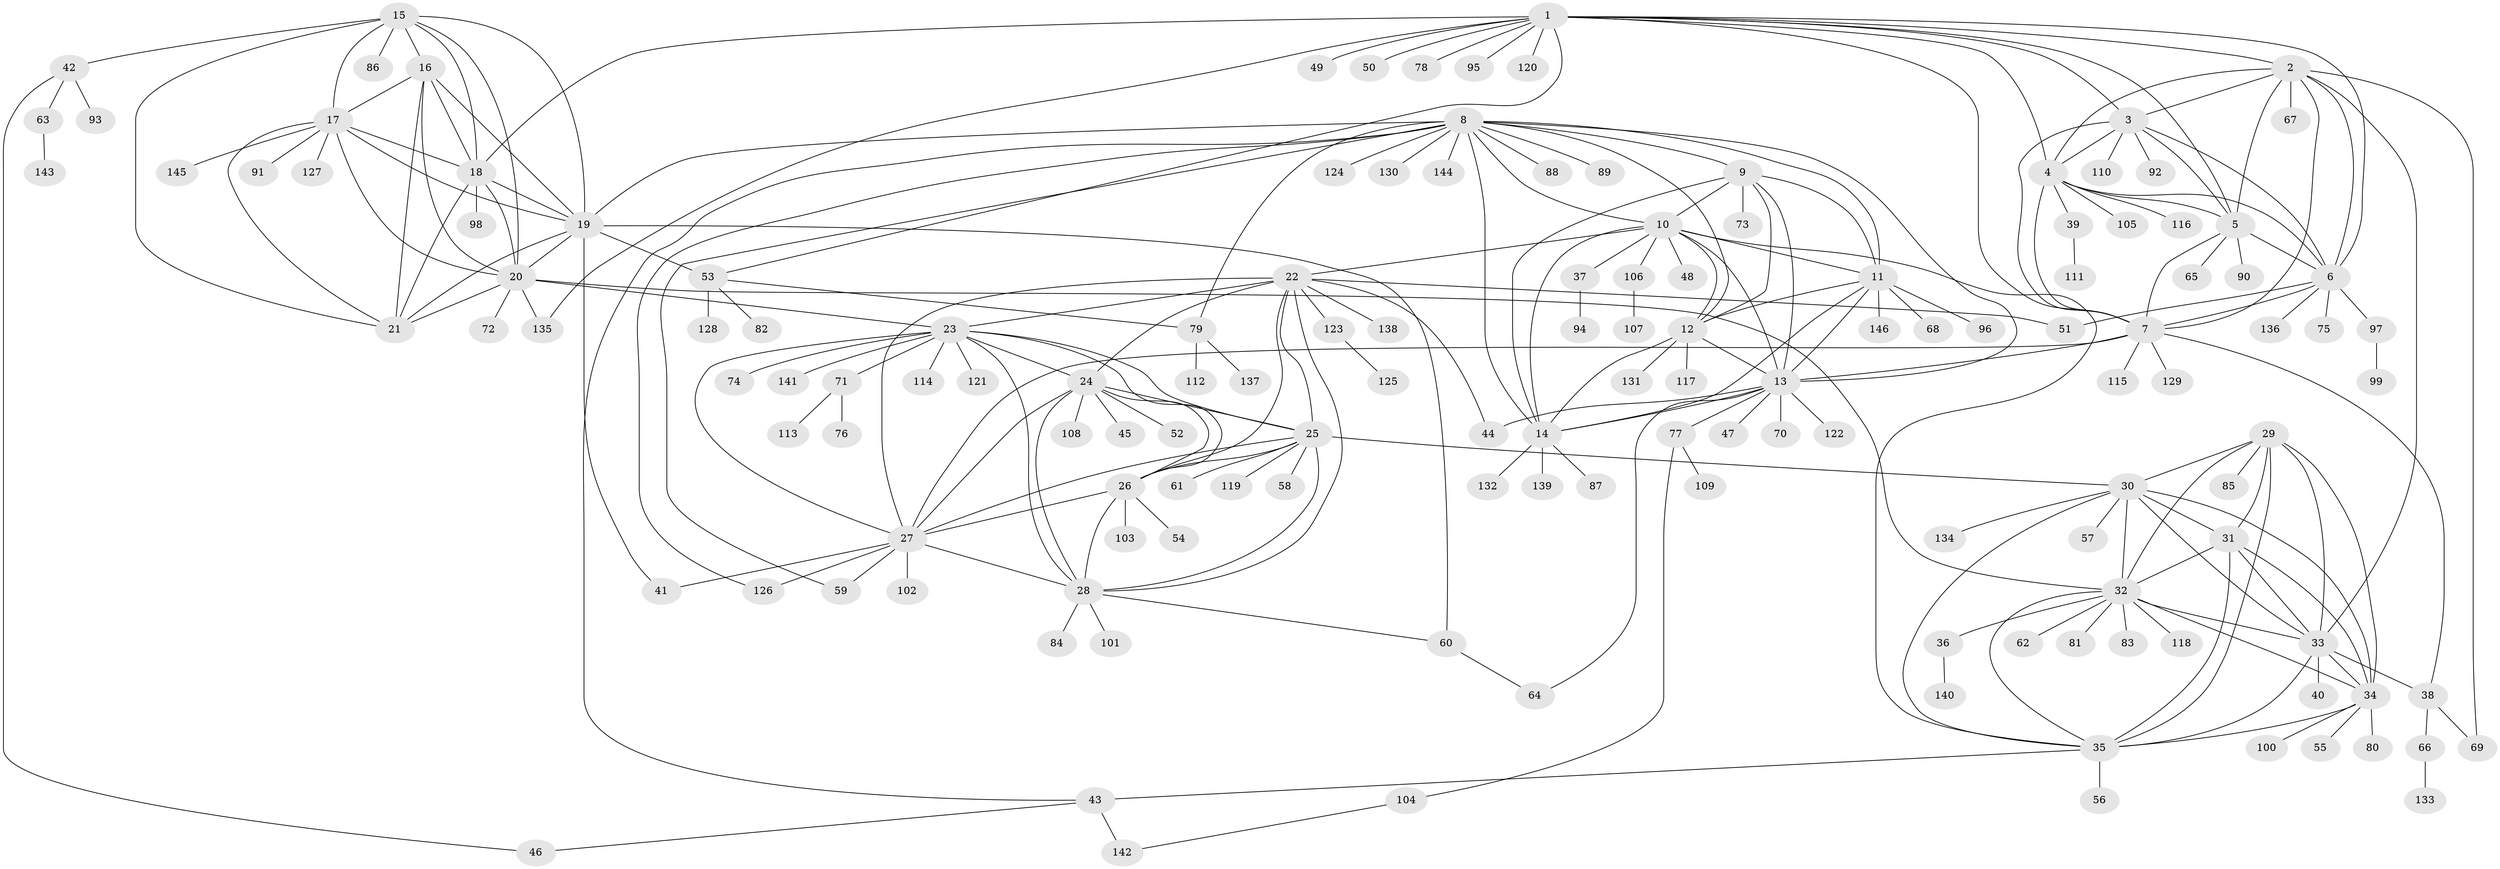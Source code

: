 // Generated by graph-tools (version 1.1) at 2025/54/03/09/25 04:54:55]
// undirected, 146 vertices, 241 edges
graph export_dot {
graph [start="1"]
  node [color=gray90,style=filled];
  1;
  2;
  3;
  4;
  5;
  6;
  7;
  8;
  9;
  10;
  11;
  12;
  13;
  14;
  15;
  16;
  17;
  18;
  19;
  20;
  21;
  22;
  23;
  24;
  25;
  26;
  27;
  28;
  29;
  30;
  31;
  32;
  33;
  34;
  35;
  36;
  37;
  38;
  39;
  40;
  41;
  42;
  43;
  44;
  45;
  46;
  47;
  48;
  49;
  50;
  51;
  52;
  53;
  54;
  55;
  56;
  57;
  58;
  59;
  60;
  61;
  62;
  63;
  64;
  65;
  66;
  67;
  68;
  69;
  70;
  71;
  72;
  73;
  74;
  75;
  76;
  77;
  78;
  79;
  80;
  81;
  82;
  83;
  84;
  85;
  86;
  87;
  88;
  89;
  90;
  91;
  92;
  93;
  94;
  95;
  96;
  97;
  98;
  99;
  100;
  101;
  102;
  103;
  104;
  105;
  106;
  107;
  108;
  109;
  110;
  111;
  112;
  113;
  114;
  115;
  116;
  117;
  118;
  119;
  120;
  121;
  122;
  123;
  124;
  125;
  126;
  127;
  128;
  129;
  130;
  131;
  132;
  133;
  134;
  135;
  136;
  137;
  138;
  139;
  140;
  141;
  142;
  143;
  144;
  145;
  146;
  1 -- 2;
  1 -- 3;
  1 -- 4;
  1 -- 5;
  1 -- 6;
  1 -- 7;
  1 -- 18;
  1 -- 49;
  1 -- 50;
  1 -- 53;
  1 -- 78;
  1 -- 95;
  1 -- 120;
  1 -- 135;
  2 -- 3;
  2 -- 4;
  2 -- 5;
  2 -- 6;
  2 -- 7;
  2 -- 33;
  2 -- 67;
  2 -- 69;
  3 -- 4;
  3 -- 5;
  3 -- 6;
  3 -- 7;
  3 -- 92;
  3 -- 110;
  4 -- 5;
  4 -- 6;
  4 -- 7;
  4 -- 39;
  4 -- 105;
  4 -- 116;
  5 -- 6;
  5 -- 7;
  5 -- 65;
  5 -- 90;
  6 -- 7;
  6 -- 51;
  6 -- 75;
  6 -- 97;
  6 -- 136;
  7 -- 13;
  7 -- 27;
  7 -- 38;
  7 -- 115;
  7 -- 129;
  8 -- 9;
  8 -- 10;
  8 -- 11;
  8 -- 12;
  8 -- 13;
  8 -- 14;
  8 -- 19;
  8 -- 43;
  8 -- 59;
  8 -- 79;
  8 -- 88;
  8 -- 89;
  8 -- 124;
  8 -- 126;
  8 -- 130;
  8 -- 144;
  9 -- 10;
  9 -- 11;
  9 -- 12;
  9 -- 13;
  9 -- 14;
  9 -- 73;
  10 -- 11;
  10 -- 12;
  10 -- 13;
  10 -- 14;
  10 -- 22;
  10 -- 35;
  10 -- 37;
  10 -- 48;
  10 -- 106;
  11 -- 12;
  11 -- 13;
  11 -- 14;
  11 -- 68;
  11 -- 96;
  11 -- 146;
  12 -- 13;
  12 -- 14;
  12 -- 117;
  12 -- 131;
  13 -- 14;
  13 -- 44;
  13 -- 47;
  13 -- 64;
  13 -- 70;
  13 -- 77;
  13 -- 122;
  14 -- 87;
  14 -- 132;
  14 -- 139;
  15 -- 16;
  15 -- 17;
  15 -- 18;
  15 -- 19;
  15 -- 20;
  15 -- 21;
  15 -- 42;
  15 -- 86;
  16 -- 17;
  16 -- 18;
  16 -- 19;
  16 -- 20;
  16 -- 21;
  17 -- 18;
  17 -- 19;
  17 -- 20;
  17 -- 21;
  17 -- 91;
  17 -- 127;
  17 -- 145;
  18 -- 19;
  18 -- 20;
  18 -- 21;
  18 -- 98;
  19 -- 20;
  19 -- 21;
  19 -- 41;
  19 -- 53;
  19 -- 60;
  20 -- 21;
  20 -- 23;
  20 -- 32;
  20 -- 72;
  20 -- 135;
  22 -- 23;
  22 -- 24;
  22 -- 25;
  22 -- 26;
  22 -- 27;
  22 -- 28;
  22 -- 44;
  22 -- 51;
  22 -- 123;
  22 -- 138;
  23 -- 24;
  23 -- 25;
  23 -- 26;
  23 -- 27;
  23 -- 28;
  23 -- 71;
  23 -- 74;
  23 -- 114;
  23 -- 121;
  23 -- 141;
  24 -- 25;
  24 -- 26;
  24 -- 27;
  24 -- 28;
  24 -- 45;
  24 -- 52;
  24 -- 108;
  25 -- 26;
  25 -- 27;
  25 -- 28;
  25 -- 30;
  25 -- 58;
  25 -- 61;
  25 -- 119;
  26 -- 27;
  26 -- 28;
  26 -- 54;
  26 -- 103;
  27 -- 28;
  27 -- 41;
  27 -- 59;
  27 -- 102;
  27 -- 126;
  28 -- 60;
  28 -- 84;
  28 -- 101;
  29 -- 30;
  29 -- 31;
  29 -- 32;
  29 -- 33;
  29 -- 34;
  29 -- 35;
  29 -- 85;
  30 -- 31;
  30 -- 32;
  30 -- 33;
  30 -- 34;
  30 -- 35;
  30 -- 57;
  30 -- 134;
  31 -- 32;
  31 -- 33;
  31 -- 34;
  31 -- 35;
  32 -- 33;
  32 -- 34;
  32 -- 35;
  32 -- 36;
  32 -- 62;
  32 -- 81;
  32 -- 83;
  32 -- 118;
  33 -- 34;
  33 -- 35;
  33 -- 38;
  33 -- 40;
  34 -- 35;
  34 -- 55;
  34 -- 80;
  34 -- 100;
  35 -- 43;
  35 -- 56;
  36 -- 140;
  37 -- 94;
  38 -- 66;
  38 -- 69;
  39 -- 111;
  42 -- 46;
  42 -- 63;
  42 -- 93;
  43 -- 46;
  43 -- 142;
  53 -- 79;
  53 -- 82;
  53 -- 128;
  60 -- 64;
  63 -- 143;
  66 -- 133;
  71 -- 76;
  71 -- 113;
  77 -- 104;
  77 -- 109;
  79 -- 112;
  79 -- 137;
  97 -- 99;
  104 -- 142;
  106 -- 107;
  123 -- 125;
}
